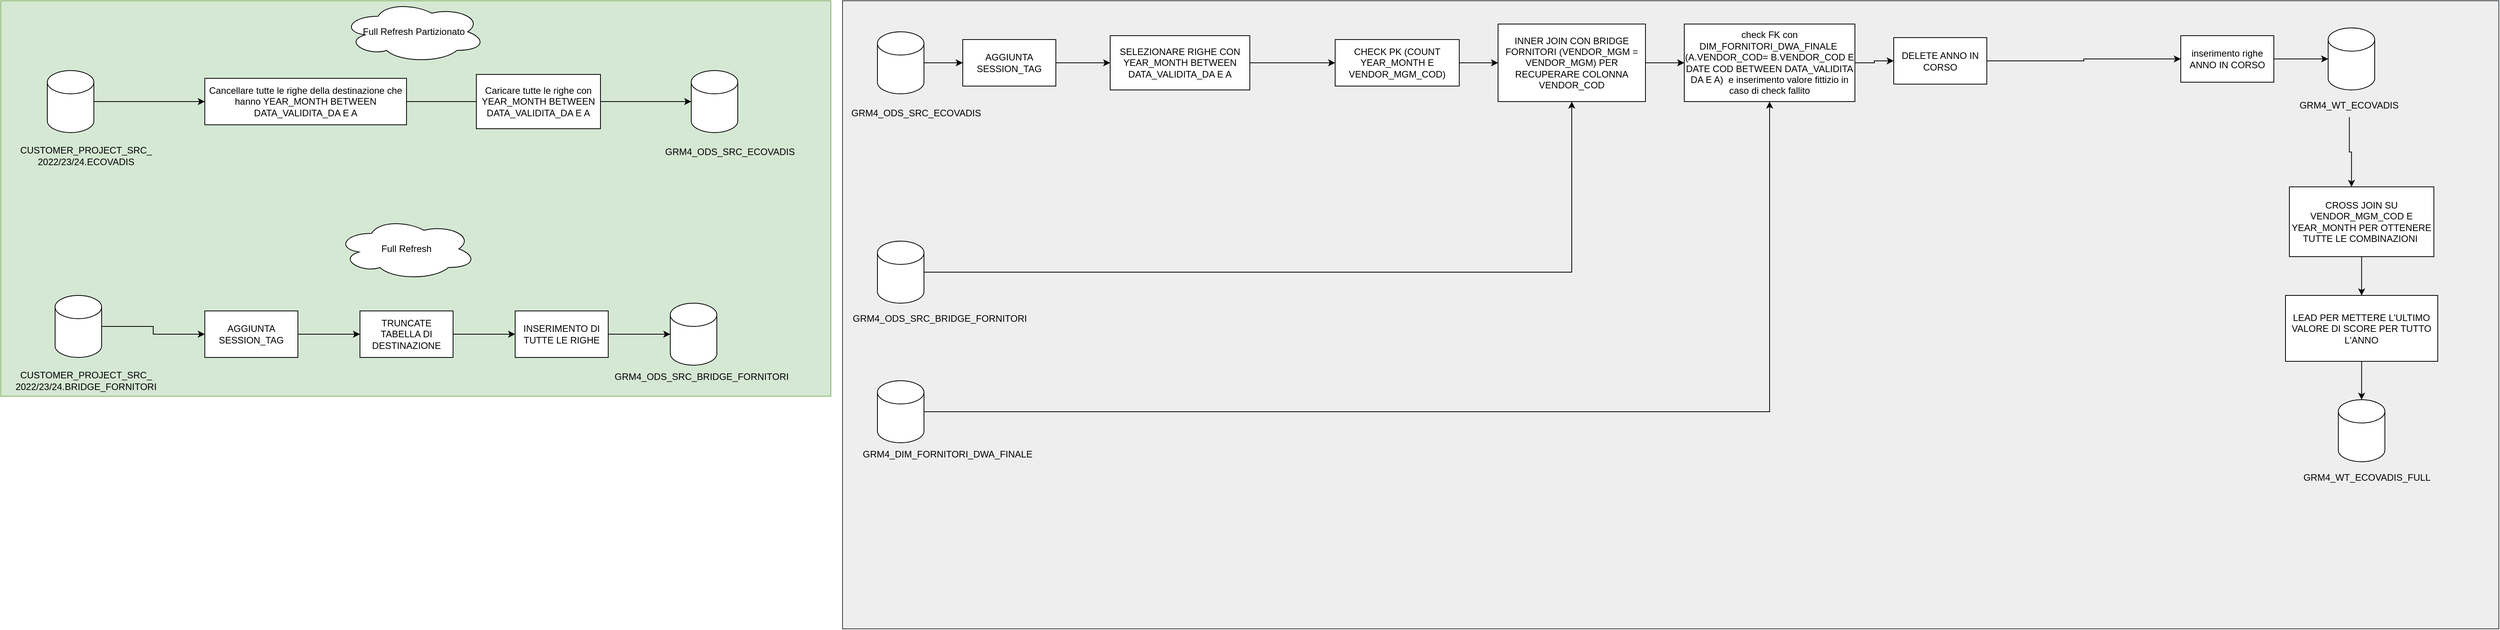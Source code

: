 <mxfile version="24.2.1" type="google">
  <diagram name="Pagina-1" id="7d5u-vrZOAcTwWdgfiD0">
    <mxGraphModel grid="1" page="1" gridSize="10" guides="1" tooltips="1" connect="1" arrows="1" fold="1" pageScale="1" pageWidth="827" pageHeight="1169" math="0" shadow="0">
      <root>
        <mxCell id="0" />
        <mxCell id="1" parent="0" />
        <mxCell id="X3Th2q983qREqfdDSldH-12" value="" style="rounded=0;whiteSpace=wrap;html=1;fillColor=#eeeeee;strokeColor=#36393d;" vertex="1" parent="1">
          <mxGeometry x="1115" y="30" width="2135" height="810" as="geometry" />
        </mxCell>
        <mxCell id="X3Th2q983qREqfdDSldH-2" value="" style="rounded=0;whiteSpace=wrap;html=1;fillColor=#d5e8d4;strokeColor=#82b366;" vertex="1" parent="1">
          <mxGeometry x="30" y="30" width="1070" height="510" as="geometry" />
        </mxCell>
        <mxCell id="X3Th2q983qREqfdDSldH-5" value="" style="edgeStyle=orthogonalEdgeStyle;rounded=0;orthogonalLoop=1;jettySize=auto;html=1;" edge="1" parent="1" source="X3Th2q983qREqfdDSldH-1" target="X3Th2q983qREqfdDSldH-4">
          <mxGeometry relative="1" as="geometry" />
        </mxCell>
        <mxCell id="X3Th2q983qREqfdDSldH-1" value="" style="shape=cylinder3;whiteSpace=wrap;html=1;boundedLbl=1;backgroundOutline=1;size=15;" vertex="1" parent="1">
          <mxGeometry x="90" y="120" width="60" height="80" as="geometry" />
        </mxCell>
        <mxCell id="X3Th2q983qREqfdDSldH-3" value="CUSTOMER_PROJECT_SRC_&lt;div&gt;2022/23/24.ECOVADIS&lt;/div&gt;" style="text;html=1;align=center;verticalAlign=middle;whiteSpace=wrap;rounded=0;" vertex="1" parent="1">
          <mxGeometry x="40" y="210" width="200" height="40" as="geometry" />
        </mxCell>
        <mxCell id="X3Th2q983qREqfdDSldH-7" value="" style="edgeStyle=orthogonalEdgeStyle;rounded=0;orthogonalLoop=1;jettySize=auto;html=1;" edge="1" parent="1" source="X3Th2q983qREqfdDSldH-4">
          <mxGeometry relative="1" as="geometry">
            <mxPoint x="660" y="160" as="targetPoint" />
          </mxGeometry>
        </mxCell>
        <mxCell id="X3Th2q983qREqfdDSldH-4" value="Cancellare tutte le righe della destinazione che hanno YEAR_MONTH BETWEEN DATA_VALIDITA_DA E A" style="whiteSpace=wrap;html=1;" vertex="1" parent="1">
          <mxGeometry x="293" y="130" width="260" height="60" as="geometry" />
        </mxCell>
        <mxCell id="X3Th2q983qREqfdDSldH-10" value="" style="edgeStyle=orthogonalEdgeStyle;rounded=0;orthogonalLoop=1;jettySize=auto;html=1;" edge="1" parent="1" source="X3Th2q983qREqfdDSldH-8" target="X3Th2q983qREqfdDSldH-9">
          <mxGeometry relative="1" as="geometry" />
        </mxCell>
        <mxCell id="X3Th2q983qREqfdDSldH-8" value="Caricare tutte le righe con YEAR_MONTH BETWEEN DATA_VALIDITA_DA E A" style="whiteSpace=wrap;html=1;" vertex="1" parent="1">
          <mxGeometry x="643" y="125" width="160" height="70" as="geometry" />
        </mxCell>
        <mxCell id="X3Th2q983qREqfdDSldH-9" value="" style="shape=cylinder3;whiteSpace=wrap;html=1;boundedLbl=1;backgroundOutline=1;size=15;" vertex="1" parent="1">
          <mxGeometry x="920" y="120" width="60" height="80" as="geometry" />
        </mxCell>
        <mxCell id="X3Th2q983qREqfdDSldH-11" value="GRM4_ODS_SRC_ECOVADIS" style="text;html=1;align=center;verticalAlign=middle;whiteSpace=wrap;rounded=0;" vertex="1" parent="1">
          <mxGeometry x="890" y="210" width="160" height="30" as="geometry" />
        </mxCell>
        <mxCell id="X3Th2q983qREqfdDSldH-28" value="" style="edgeStyle=orthogonalEdgeStyle;rounded=0;orthogonalLoop=1;jettySize=auto;html=1;" edge="1" parent="1" source="X3Th2q983qREqfdDSldH-13" target="X3Th2q983qREqfdDSldH-27">
          <mxGeometry relative="1" as="geometry" />
        </mxCell>
        <mxCell id="X3Th2q983qREqfdDSldH-13" value="" style="shape=cylinder3;whiteSpace=wrap;html=1;boundedLbl=1;backgroundOutline=1;size=15;" vertex="1" parent="1">
          <mxGeometry x="1160" y="70" width="60" height="80" as="geometry" />
        </mxCell>
        <mxCell id="X3Th2q983qREqfdDSldH-14" value="GRM4_ODS_SRC_ECOVADIS" style="text;html=1;align=center;verticalAlign=middle;whiteSpace=wrap;rounded=0;" vertex="1" parent="1">
          <mxGeometry x="1130" y="160" width="160" height="30" as="geometry" />
        </mxCell>
        <mxCell id="X3Th2q983qREqfdDSldH-26" style="edgeStyle=orthogonalEdgeStyle;rounded=0;orthogonalLoop=1;jettySize=auto;html=1;entryX=0;entryY=0.5;entryDx=0;entryDy=0;" edge="1" parent="1" source="X3Th2q983qREqfdDSldH-15" target="X3Th2q983qREqfdDSldH-18">
          <mxGeometry relative="1" as="geometry" />
        </mxCell>
        <mxCell id="X3Th2q983qREqfdDSldH-15" value="" style="shape=cylinder3;whiteSpace=wrap;html=1;boundedLbl=1;backgroundOutline=1;size=15;" vertex="1" parent="1">
          <mxGeometry x="100" y="410" width="60" height="80" as="geometry" />
        </mxCell>
        <mxCell id="X3Th2q983qREqfdDSldH-16" value="CUSTOMER_PROJECT_SRC_&lt;div&gt;2022/23/24.BRIDGE_FORNITORI&lt;/div&gt;" style="text;html=1;align=center;verticalAlign=middle;whiteSpace=wrap;rounded=0;" vertex="1" parent="1">
          <mxGeometry x="40" y="500" width="200" height="40" as="geometry" />
        </mxCell>
        <mxCell id="X3Th2q983qREqfdDSldH-17" value="" style="edgeStyle=orthogonalEdgeStyle;rounded=0;orthogonalLoop=1;jettySize=auto;html=1;" edge="1" parent="1" source="X3Th2q983qREqfdDSldH-18" target="X3Th2q983qREqfdDSldH-21">
          <mxGeometry relative="1" as="geometry" />
        </mxCell>
        <mxCell id="X3Th2q983qREqfdDSldH-18" value="AGGIUNTA SESSION_TAG" style="whiteSpace=wrap;html=1;" vertex="1" parent="1">
          <mxGeometry x="293" y="430" width="120" height="60" as="geometry" />
        </mxCell>
        <mxCell id="X3Th2q983qREqfdDSldH-19" value="Full Refresh" style="ellipse;shape=cloud;whiteSpace=wrap;html=1;" vertex="1" parent="1">
          <mxGeometry x="463" y="310" width="180" height="80" as="geometry" />
        </mxCell>
        <mxCell id="X3Th2q983qREqfdDSldH-20" value="" style="edgeStyle=orthogonalEdgeStyle;rounded=0;orthogonalLoop=1;jettySize=auto;html=1;" edge="1" parent="1" source="X3Th2q983qREqfdDSldH-21" target="X3Th2q983qREqfdDSldH-25">
          <mxGeometry relative="1" as="geometry" />
        </mxCell>
        <mxCell id="X3Th2q983qREqfdDSldH-21" value="TRUNCATE TABELLA DI DESTINAZIONE" style="whiteSpace=wrap;html=1;" vertex="1" parent="1">
          <mxGeometry x="493" y="430" width="120" height="60" as="geometry" />
        </mxCell>
        <mxCell id="X3Th2q983qREqfdDSldH-22" value="" style="shape=cylinder3;whiteSpace=wrap;html=1;boundedLbl=1;backgroundOutline=1;size=15;" vertex="1" parent="1">
          <mxGeometry x="893" y="420" width="60" height="80" as="geometry" />
        </mxCell>
        <mxCell id="X3Th2q983qREqfdDSldH-23" value="GRM4_ODS_SRC_BRIDGE_FORNITORI" style="text;html=1;align=center;verticalAlign=middle;whiteSpace=wrap;rounded=0;" vertex="1" parent="1">
          <mxGeometry x="817" y="500" width="233" height="30" as="geometry" />
        </mxCell>
        <mxCell id="X3Th2q983qREqfdDSldH-24" value="" style="edgeStyle=orthogonalEdgeStyle;rounded=0;orthogonalLoop=1;jettySize=auto;html=1;" edge="1" parent="1" source="X3Th2q983qREqfdDSldH-25" target="X3Th2q983qREqfdDSldH-22">
          <mxGeometry relative="1" as="geometry" />
        </mxCell>
        <mxCell id="X3Th2q983qREqfdDSldH-25" value="INSERIMENTO DI TUTTE LE RIGHE" style="whiteSpace=wrap;html=1;" vertex="1" parent="1">
          <mxGeometry x="693" y="430" width="120" height="60" as="geometry" />
        </mxCell>
        <mxCell id="X3Th2q983qREqfdDSldH-30" value="" style="edgeStyle=orthogonalEdgeStyle;rounded=0;orthogonalLoop=1;jettySize=auto;html=1;" edge="1" parent="1" source="X3Th2q983qREqfdDSldH-27" target="X3Th2q983qREqfdDSldH-29">
          <mxGeometry relative="1" as="geometry" />
        </mxCell>
        <mxCell id="X3Th2q983qREqfdDSldH-27" value="AGGIUNTA SESSION_TAG" style="whiteSpace=wrap;html=1;" vertex="1" parent="1">
          <mxGeometry x="1270" y="80" width="120" height="60" as="geometry" />
        </mxCell>
        <mxCell id="X3Th2q983qREqfdDSldH-32" value="" style="edgeStyle=orthogonalEdgeStyle;rounded=0;orthogonalLoop=1;jettySize=auto;html=1;" edge="1" parent="1" source="X3Th2q983qREqfdDSldH-29" target="X3Th2q983qREqfdDSldH-31">
          <mxGeometry relative="1" as="geometry" />
        </mxCell>
        <mxCell id="X3Th2q983qREqfdDSldH-29" value="SELEZIONARE RIGHE CON YEAR_MONTH BETWEEN DATA_VALIDITA_DA E A" style="whiteSpace=wrap;html=1;" vertex="1" parent="1">
          <mxGeometry x="1460" y="75" width="180" height="70" as="geometry" />
        </mxCell>
        <mxCell id="X3Th2q983qREqfdDSldH-36" value="" style="edgeStyle=orthogonalEdgeStyle;rounded=0;orthogonalLoop=1;jettySize=auto;html=1;" edge="1" parent="1" source="X3Th2q983qREqfdDSldH-31" target="X3Th2q983qREqfdDSldH-35">
          <mxGeometry relative="1" as="geometry" />
        </mxCell>
        <mxCell id="X3Th2q983qREqfdDSldH-31" value="CHECK PK (COUNT YEAR_MONTH E VENDOR_MGM_COD)" style="whiteSpace=wrap;html=1;" vertex="1" parent="1">
          <mxGeometry x="1750" y="80" width="160" height="60" as="geometry" />
        </mxCell>
        <mxCell id="X3Th2q983qREqfdDSldH-37" style="edgeStyle=orthogonalEdgeStyle;rounded=0;orthogonalLoop=1;jettySize=auto;html=1;entryX=0.5;entryY=1;entryDx=0;entryDy=0;" edge="1" parent="1" source="X3Th2q983qREqfdDSldH-33" target="X3Th2q983qREqfdDSldH-35">
          <mxGeometry relative="1" as="geometry" />
        </mxCell>
        <mxCell id="X3Th2q983qREqfdDSldH-33" value="" style="shape=cylinder3;whiteSpace=wrap;html=1;boundedLbl=1;backgroundOutline=1;size=15;" vertex="1" parent="1">
          <mxGeometry x="1160" y="340" width="60" height="80" as="geometry" />
        </mxCell>
        <mxCell id="X3Th2q983qREqfdDSldH-34" value="GRM4_ODS_SRC_BRIDGE_FORNITORI" style="text;html=1;align=center;verticalAlign=middle;whiteSpace=wrap;rounded=0;" vertex="1" parent="1">
          <mxGeometry x="1124" y="425" width="233" height="30" as="geometry" />
        </mxCell>
        <mxCell id="X3Th2q983qREqfdDSldH-40" value="" style="edgeStyle=orthogonalEdgeStyle;rounded=0;orthogonalLoop=1;jettySize=auto;html=1;" edge="1" parent="1" source="51HhGm8h42IAOhXbCH_u-6" target="X3Th2q983qREqfdDSldH-38">
          <mxGeometry relative="1" as="geometry" />
        </mxCell>
        <mxCell id="X3Th2q983qREqfdDSldH-35" value="INNER JOIN CON BRIDGE FORNITORI (VENDOR_MGM = VENDOR_MGM) PER RECUPERARE COLONNA VENDOR_COD" style="whiteSpace=wrap;html=1;" vertex="1" parent="1">
          <mxGeometry x="1960" y="60" width="190" height="100" as="geometry" />
        </mxCell>
        <mxCell id="X3Th2q983qREqfdDSldH-41" value="" style="edgeStyle=orthogonalEdgeStyle;rounded=0;orthogonalLoop=1;jettySize=auto;html=1;" edge="1" parent="1" source="X3Th2q983qREqfdDSldH-38" target="X3Th2q983qREqfdDSldH-39">
          <mxGeometry relative="1" as="geometry" />
        </mxCell>
        <mxCell id="X3Th2q983qREqfdDSldH-38" value="DELETE ANNO IN CORSO" style="whiteSpace=wrap;html=1;" vertex="1" parent="1">
          <mxGeometry x="2470" y="77.5" width="120" height="60" as="geometry" />
        </mxCell>
        <mxCell id="X3Th2q983qREqfdDSldH-43" value="" style="edgeStyle=orthogonalEdgeStyle;rounded=0;orthogonalLoop=1;jettySize=auto;html=1;" edge="1" parent="1" source="X3Th2q983qREqfdDSldH-39" target="X3Th2q983qREqfdDSldH-42">
          <mxGeometry relative="1" as="geometry" />
        </mxCell>
        <mxCell id="X3Th2q983qREqfdDSldH-39" value="inserimento righe&lt;div&gt;ANNO IN CORSO&lt;/div&gt;" style="whiteSpace=wrap;html=1;" vertex="1" parent="1">
          <mxGeometry x="2840" y="75" width="120" height="60" as="geometry" />
        </mxCell>
        <mxCell id="X3Th2q983qREqfdDSldH-42" value="" style="shape=cylinder3;whiteSpace=wrap;html=1;boundedLbl=1;backgroundOutline=1;size=15;" vertex="1" parent="1">
          <mxGeometry x="3030" y="65" width="60" height="80" as="geometry" />
        </mxCell>
        <mxCell id="X3Th2q983qREqfdDSldH-46" value="" style="edgeStyle=orthogonalEdgeStyle;rounded=0;orthogonalLoop=1;jettySize=auto;html=1;entryX=0.43;entryY=0;entryDx=0;entryDy=0;entryPerimeter=0;" edge="1" parent="1" source="X3Th2q983qREqfdDSldH-44" target="X3Th2q983qREqfdDSldH-47">
          <mxGeometry relative="1" as="geometry">
            <mxPoint x="2620" y="255" as="targetPoint" />
          </mxGeometry>
        </mxCell>
        <mxCell id="X3Th2q983qREqfdDSldH-44" value="GRM4_WT_ECOVADIS" style="text;html=1;align=center;verticalAlign=middle;whiteSpace=wrap;rounded=0;" vertex="1" parent="1">
          <mxGeometry x="2987.25" y="150" width="140" height="30" as="geometry" />
        </mxCell>
        <mxCell id="X3Th2q983qREqfdDSldH-49" value="" style="edgeStyle=orthogonalEdgeStyle;rounded=0;orthogonalLoop=1;jettySize=auto;html=1;" edge="1" parent="1" source="X3Th2q983qREqfdDSldH-47" target="X3Th2q983qREqfdDSldH-48">
          <mxGeometry relative="1" as="geometry" />
        </mxCell>
        <mxCell id="X3Th2q983qREqfdDSldH-47" value="CROSS JOIN SU VENDOR_MGM_COD E YEAR_MONTH PER OTTENERE TUTTE LE COMBINAZIONI&amp;nbsp;" style="whiteSpace=wrap;html=1;" vertex="1" parent="1">
          <mxGeometry x="2980" y="270" width="186.25" height="90" as="geometry" />
        </mxCell>
        <mxCell id="X3Th2q983qREqfdDSldH-51" value="" style="edgeStyle=orthogonalEdgeStyle;rounded=0;orthogonalLoop=1;jettySize=auto;html=1;" edge="1" parent="1" source="X3Th2q983qREqfdDSldH-48" target="X3Th2q983qREqfdDSldH-50">
          <mxGeometry relative="1" as="geometry" />
        </mxCell>
        <mxCell id="X3Th2q983qREqfdDSldH-48" value="LEAD PER METTERE L&#39;ULTIMO VALORE DI SCORE PER TUTTO L&#39;ANNO" style="whiteSpace=wrap;html=1;" vertex="1" parent="1">
          <mxGeometry x="2975" y="410" width="196.25" height="85" as="geometry" />
        </mxCell>
        <mxCell id="X3Th2q983qREqfdDSldH-50" value="" style="shape=cylinder3;whiteSpace=wrap;html=1;boundedLbl=1;backgroundOutline=1;size=15;" vertex="1" parent="1">
          <mxGeometry x="3043.12" y="544.5" width="60" height="80" as="geometry" />
        </mxCell>
        <mxCell id="X3Th2q983qREqfdDSldH-52" value="GRM4_WT_ECOVADIS_FULL" style="text;html=1;align=center;verticalAlign=middle;whiteSpace=wrap;rounded=0;" vertex="1" parent="1">
          <mxGeometry x="2975" y="630" width="210" height="30" as="geometry" />
        </mxCell>
        <mxCell id="X3Th2q983qREqfdDSldH-53" value="Full Refresh Partizionato" style="ellipse;shape=cloud;whiteSpace=wrap;html=1;" vertex="1" parent="1">
          <mxGeometry x="470" y="30" width="185" height="80" as="geometry" />
        </mxCell>
        <mxCell id="51HhGm8h42IAOhXbCH_u-8" style="edgeStyle=orthogonalEdgeStyle;rounded=0;orthogonalLoop=1;jettySize=auto;html=1;" edge="1" parent="1" source="51HhGm8h42IAOhXbCH_u-3" target="51HhGm8h42IAOhXbCH_u-6">
          <mxGeometry relative="1" as="geometry" />
        </mxCell>
        <mxCell id="51HhGm8h42IAOhXbCH_u-3" value="" style="shape=cylinder3;whiteSpace=wrap;html=1;boundedLbl=1;backgroundOutline=1;size=15;" vertex="1" parent="1">
          <mxGeometry x="1160" y="520" width="60" height="80" as="geometry" />
        </mxCell>
        <mxCell id="51HhGm8h42IAOhXbCH_u-4" value="GRM4_DIM_FORNITORI_DWA_FINALE" style="text;html=1;align=center;verticalAlign=middle;whiteSpace=wrap;rounded=0;" vertex="1" parent="1">
          <mxGeometry x="1134" y="600" width="233" height="30" as="geometry" />
        </mxCell>
        <mxCell id="51HhGm8h42IAOhXbCH_u-7" value="" style="edgeStyle=orthogonalEdgeStyle;rounded=0;orthogonalLoop=1;jettySize=auto;html=1;" edge="1" parent="1" source="X3Th2q983qREqfdDSldH-35" target="51HhGm8h42IAOhXbCH_u-6">
          <mxGeometry relative="1" as="geometry">
            <mxPoint x="2150" y="110" as="sourcePoint" />
            <mxPoint x="2420" y="105" as="targetPoint" />
          </mxGeometry>
        </mxCell>
        <mxCell id="51HhGm8h42IAOhXbCH_u-6" value="check FK con DIM_FORNITORI_DWA_FINALE&amp;nbsp; (A.VENDOR_COD= B.VENDOR_COD E DATE COD BETWEEN DATA_VALIDITA DA E A)&amp;nbsp; e inserimento valore fittizio in caso di check fallito" style="whiteSpace=wrap;html=1;" vertex="1" parent="1">
          <mxGeometry x="2200" y="60" width="220" height="100" as="geometry" />
        </mxCell>
      </root>
    </mxGraphModel>
  </diagram>
</mxfile>
